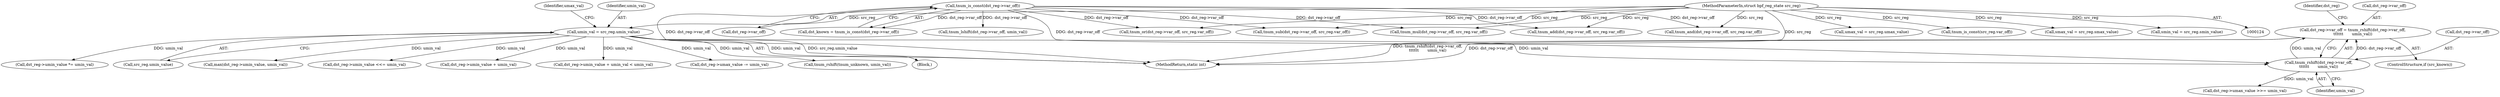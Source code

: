 digraph "0_linux_bb7f0f989ca7de1153bd128a40a71709e339fa03_0@pointer" {
"1000744" [label="(Call,dst_reg->var_off = tnum_rshift(dst_reg->var_off,\n\t\t\t\t\t\t       umin_val))"];
"1000748" [label="(Call,tnum_rshift(dst_reg->var_off,\n\t\t\t\t\t\t       umin_val))"];
"1000188" [label="(Call,tnum_is_const(dst_reg->var_off))"];
"1000170" [label="(Call,umin_val = src_reg.umin_value)"];
"1000128" [label="(MethodParameterIn,struct bpf_reg_state src_reg)"];
"1000742" [label="(ControlStructure,if (src_known))"];
"1000172" [label="(Call,src_reg.umin_value)"];
"1000763" [label="(Identifier,dst_reg)"];
"1000175" [label="(Call,umax_val = src_reg.umax_value)"];
"1000803" [label="(MethodReturn,static int)"];
"1000384" [label="(Call,tnum_mul(dst_reg->var_off, src_reg.var_off))"];
"1000766" [label="(Call,dst_reg->umax_value >>= umin_val)"];
"1000749" [label="(Call,dst_reg->var_off)"];
"1000591" [label="(Call,max(dst_reg->umin_value, umin_val))"];
"1000748" [label="(Call,tnum_rshift(dst_reg->var_off,\n\t\t\t\t\t\t       umin_val))"];
"1000666" [label="(Call,dst_reg->umin_value <<= umin_val)"];
"1000182" [label="(Call,tnum_is_const(src_reg.var_off))"];
"1000491" [label="(Call,tnum_and(dst_reg->var_off, src_reg.var_off))"];
"1000188" [label="(Call,tnum_is_const(dst_reg->var_off))"];
"1000171" [label="(Identifier,umin_val)"];
"1000254" [label="(Call,dst_reg->umin_value + umin_val)"];
"1000165" [label="(Call,smax_val = src_reg.smax_value)"];
"1000703" [label="(Call,tnum_lshift(dst_reg->var_off, umin_val))"];
"1000253" [label="(Call,dst_reg->umin_value + umin_val < umin_val)"];
"1000745" [label="(Call,dst_reg->var_off)"];
"1000580" [label="(Call,tnum_or(dst_reg->var_off, src_reg.var_off))"];
"1000189" [label="(Call,dst_reg->var_off)"];
"1000362" [label="(Call,dst_reg->umax_value -= umin_val)"];
"1000758" [label="(Call,tnum_rshift(tnum_unknown, umin_val))"];
"1000371" [label="(Call,tnum_sub(dst_reg->var_off, src_reg.var_off))"];
"1000170" [label="(Call,umin_val = src_reg.umin_value)"];
"1000186" [label="(Call,dst_known = tnum_is_const(dst_reg->var_off))"];
"1000176" [label="(Identifier,umax_val)"];
"1000129" [label="(Block,)"];
"1000423" [label="(Call,dst_reg->umin_value *= umin_val)"];
"1000294" [label="(Call,tnum_add(dst_reg->var_off, src_reg.var_off))"];
"1000752" [label="(Identifier,umin_val)"];
"1000128" [label="(MethodParameterIn,struct bpf_reg_state src_reg)"];
"1000160" [label="(Call,smin_val = src_reg.smin_value)"];
"1000744" [label="(Call,dst_reg->var_off = tnum_rshift(dst_reg->var_off,\n\t\t\t\t\t\t       umin_val))"];
"1000744" -> "1000742"  [label="AST: "];
"1000744" -> "1000748"  [label="CFG: "];
"1000745" -> "1000744"  [label="AST: "];
"1000748" -> "1000744"  [label="AST: "];
"1000763" -> "1000744"  [label="CFG: "];
"1000744" -> "1000803"  [label="DDG: tnum_rshift(dst_reg->var_off,\n\t\t\t\t\t\t       umin_val)"];
"1000744" -> "1000803"  [label="DDG: dst_reg->var_off"];
"1000748" -> "1000744"  [label="DDG: dst_reg->var_off"];
"1000748" -> "1000744"  [label="DDG: umin_val"];
"1000748" -> "1000752"  [label="CFG: "];
"1000749" -> "1000748"  [label="AST: "];
"1000752" -> "1000748"  [label="AST: "];
"1000188" -> "1000748"  [label="DDG: dst_reg->var_off"];
"1000170" -> "1000748"  [label="DDG: umin_val"];
"1000748" -> "1000766"  [label="DDG: umin_val"];
"1000188" -> "1000186"  [label="AST: "];
"1000188" -> "1000189"  [label="CFG: "];
"1000189" -> "1000188"  [label="AST: "];
"1000186" -> "1000188"  [label="CFG: "];
"1000188" -> "1000803"  [label="DDG: dst_reg->var_off"];
"1000188" -> "1000186"  [label="DDG: dst_reg->var_off"];
"1000188" -> "1000294"  [label="DDG: dst_reg->var_off"];
"1000188" -> "1000371"  [label="DDG: dst_reg->var_off"];
"1000188" -> "1000384"  [label="DDG: dst_reg->var_off"];
"1000188" -> "1000491"  [label="DDG: dst_reg->var_off"];
"1000188" -> "1000580"  [label="DDG: dst_reg->var_off"];
"1000188" -> "1000703"  [label="DDG: dst_reg->var_off"];
"1000170" -> "1000129"  [label="AST: "];
"1000170" -> "1000172"  [label="CFG: "];
"1000171" -> "1000170"  [label="AST: "];
"1000172" -> "1000170"  [label="AST: "];
"1000176" -> "1000170"  [label="CFG: "];
"1000170" -> "1000803"  [label="DDG: src_reg.umin_value"];
"1000170" -> "1000803"  [label="DDG: umin_val"];
"1000128" -> "1000170"  [label="DDG: src_reg"];
"1000170" -> "1000253"  [label="DDG: umin_val"];
"1000170" -> "1000254"  [label="DDG: umin_val"];
"1000170" -> "1000362"  [label="DDG: umin_val"];
"1000170" -> "1000423"  [label="DDG: umin_val"];
"1000170" -> "1000591"  [label="DDG: umin_val"];
"1000170" -> "1000666"  [label="DDG: umin_val"];
"1000170" -> "1000758"  [label="DDG: umin_val"];
"1000128" -> "1000124"  [label="AST: "];
"1000128" -> "1000803"  [label="DDG: src_reg"];
"1000128" -> "1000160"  [label="DDG: src_reg"];
"1000128" -> "1000165"  [label="DDG: src_reg"];
"1000128" -> "1000175"  [label="DDG: src_reg"];
"1000128" -> "1000182"  [label="DDG: src_reg"];
"1000128" -> "1000294"  [label="DDG: src_reg"];
"1000128" -> "1000371"  [label="DDG: src_reg"];
"1000128" -> "1000384"  [label="DDG: src_reg"];
"1000128" -> "1000491"  [label="DDG: src_reg"];
"1000128" -> "1000580"  [label="DDG: src_reg"];
}
